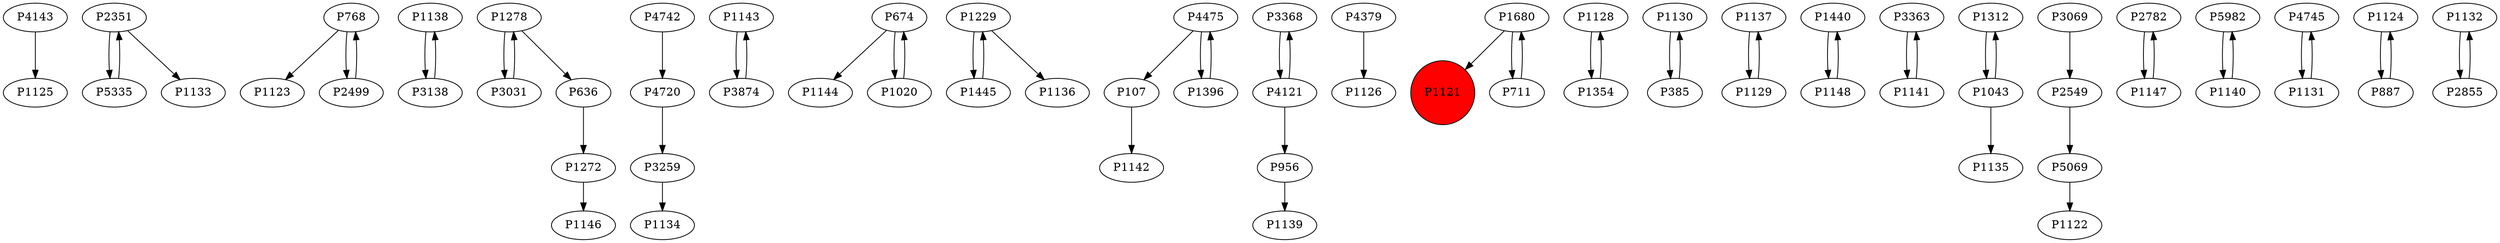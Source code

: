 digraph {
	P4143 -> P1125
	P2351 -> P5335
	P768 -> P1123
	P1138 -> P3138
	P1278 -> P3031
	P4720 -> P3259
	P1143 -> P3874
	P2499 -> P768
	P674 -> P1144
	P1229 -> P1445
	P674 -> P1020
	P636 -> P1272
	P3874 -> P1143
	P1229 -> P1136
	P1445 -> P1229
	P107 -> P1142
	P3368 -> P4121
	P4379 -> P1126
	P3259 -> P1134
	P1020 -> P674
	P1680 -> P1121
	P1128 -> P1354
	P711 -> P1680
	P2351 -> P1133
	P1130 -> P385
	P1680 -> P711
	P1354 -> P1128
	P1137 -> P1129
	P1440 -> P1148
	P768 -> P2499
	P3363 -> P1141
	P1312 -> P1043
	P1278 -> P636
	P3031 -> P1278
	P3069 -> P2549
	P2782 -> P1147
	P4475 -> P1396
	P4121 -> P3368
	P4121 -> P956
	P5982 -> P1140
	P1148 -> P1440
	P2549 -> P5069
	P4745 -> P1131
	P5335 -> P2351
	P1140 -> P5982
	P1124 -> P887
	P1396 -> P4475
	P4475 -> P107
	P5069 -> P1122
	P956 -> P1139
	P1132 -> P2855
	P1147 -> P2782
	P887 -> P1124
	P1129 -> P1137
	P1043 -> P1135
	P1043 -> P1312
	P3138 -> P1138
	P1272 -> P1146
	P2855 -> P1132
	P1131 -> P4745
	P1141 -> P3363
	P4742 -> P4720
	P385 -> P1130
	P1121 [shape=circle]
	P1121 [style=filled]
	P1121 [fillcolor=red]
}